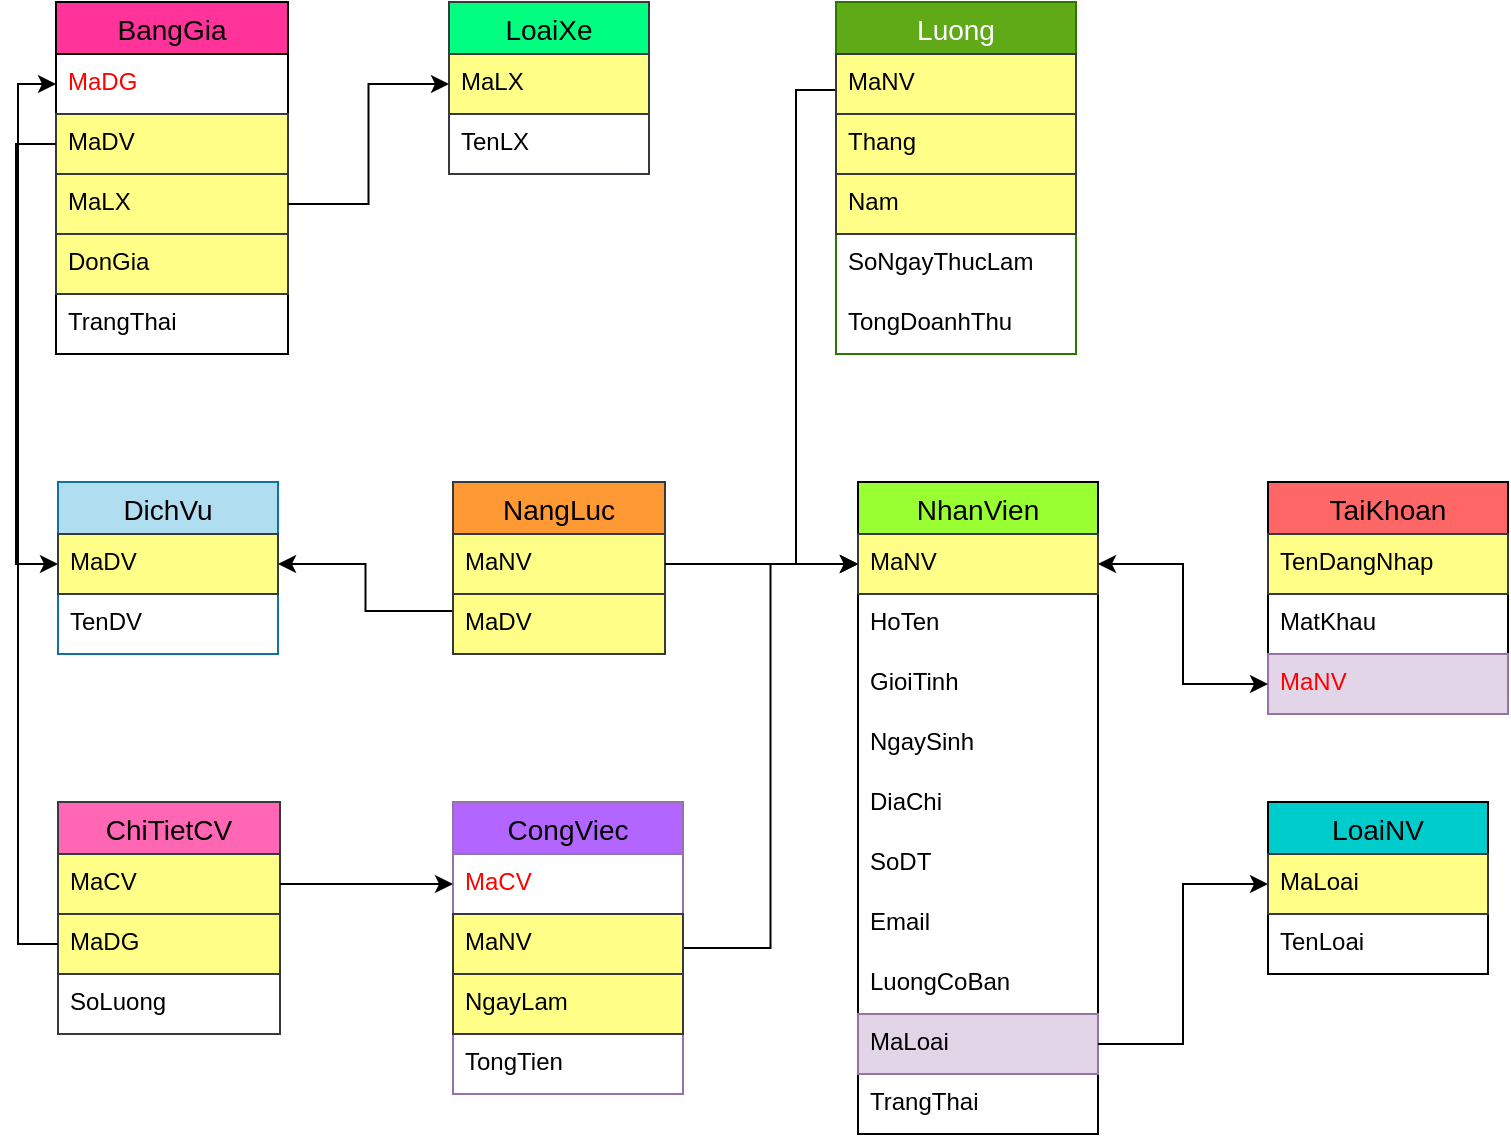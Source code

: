 <mxfile version="14.6.5" type="device"><diagram id="8JvieaTXI0b0e8vlTGJI" name="Page-1"><mxGraphModel dx="1038" dy="640" grid="1" gridSize="10" guides="1" tooltips="1" connect="1" arrows="1" fold="1" page="1" pageScale="1" pageWidth="827" pageHeight="1169" math="0" shadow="0"><root><mxCell id="0"/><mxCell id="1" parent="0"/><mxCell id="tFqest45s-WkTPsdqSmj-1" value="NhanVien" style="swimlane;fontStyle=0;childLayout=stackLayout;horizontal=1;startSize=26;horizontalStack=0;resizeParent=1;resizeParentMax=0;resizeLast=0;collapsible=1;marginBottom=0;align=center;fontSize=14;fillColor=#99FF33;" parent="1" vertex="1"><mxGeometry x="461" y="320" width="120" height="326" as="geometry"><mxRectangle x="320" y="104" width="90" height="26" as="alternateBounds"/></mxGeometry></mxCell><mxCell id="tFqest45s-WkTPsdqSmj-2" value="MaNV" style="text;strokeColor=#36393d;spacingLeft=4;spacingRight=4;overflow=hidden;rotatable=0;points=[[0,0.5],[1,0.5]];portConstraint=eastwest;fontSize=12;fillColor=#ffff88;" parent="tFqest45s-WkTPsdqSmj-1" vertex="1"><mxGeometry y="26" width="120" height="30" as="geometry"/></mxCell><mxCell id="tFqest45s-WkTPsdqSmj-3" value="HoTen" style="text;strokeColor=none;fillColor=none;spacingLeft=4;spacingRight=4;overflow=hidden;rotatable=0;points=[[0,0.5],[1,0.5]];portConstraint=eastwest;fontSize=12;" parent="tFqest45s-WkTPsdqSmj-1" vertex="1"><mxGeometry y="56" width="120" height="30" as="geometry"/></mxCell><mxCell id="xC1ilH2dDj7xiFDYkl9g-1" value="GioiTinh" style="text;strokeColor=none;fillColor=none;spacingLeft=4;spacingRight=4;overflow=hidden;rotatable=0;points=[[0,0.5],[1,0.5]];portConstraint=eastwest;fontSize=12;" parent="tFqest45s-WkTPsdqSmj-1" vertex="1"><mxGeometry y="86" width="120" height="30" as="geometry"/></mxCell><mxCell id="xC1ilH2dDj7xiFDYkl9g-2" value="NgaySinh" style="text;strokeColor=none;fillColor=none;spacingLeft=4;spacingRight=4;overflow=hidden;rotatable=0;points=[[0,0.5],[1,0.5]];portConstraint=eastwest;fontSize=12;" parent="tFqest45s-WkTPsdqSmj-1" vertex="1"><mxGeometry y="116" width="120" height="30" as="geometry"/></mxCell><mxCell id="tFqest45s-WkTPsdqSmj-4" value="DiaChi" style="text;strokeColor=none;fillColor=none;spacingLeft=4;spacingRight=4;overflow=hidden;rotatable=0;points=[[0,0.5],[1,0.5]];portConstraint=eastwest;fontSize=12;" parent="tFqest45s-WkTPsdqSmj-1" vertex="1"><mxGeometry y="146" width="120" height="30" as="geometry"/></mxCell><mxCell id="xC1ilH2dDj7xiFDYkl9g-3" value="SoDT" style="text;strokeColor=none;fillColor=none;spacingLeft=4;spacingRight=4;overflow=hidden;rotatable=0;points=[[0,0.5],[1,0.5]];portConstraint=eastwest;fontSize=12;" parent="tFqest45s-WkTPsdqSmj-1" vertex="1"><mxGeometry y="176" width="120" height="30" as="geometry"/></mxCell><mxCell id="xC1ilH2dDj7xiFDYkl9g-4" value="Email" style="text;strokeColor=none;fillColor=none;spacingLeft=4;spacingRight=4;overflow=hidden;rotatable=0;points=[[0,0.5],[1,0.5]];portConstraint=eastwest;fontSize=12;" parent="tFqest45s-WkTPsdqSmj-1" vertex="1"><mxGeometry y="206" width="120" height="30" as="geometry"/></mxCell><mxCell id="xC1ilH2dDj7xiFDYkl9g-50" value="LuongCoBan" style="text;strokeColor=none;fillColor=none;spacingLeft=4;spacingRight=4;overflow=hidden;rotatable=0;points=[[0,0.5],[1,0.5]];portConstraint=eastwest;fontSize=12;" parent="tFqest45s-WkTPsdqSmj-1" vertex="1"><mxGeometry y="236" width="120" height="30" as="geometry"/></mxCell><mxCell id="xC1ilH2dDj7xiFDYkl9g-23" value="MaLoai" style="text;strokeColor=#9673a6;fillColor=#e1d5e7;spacingLeft=4;spacingRight=4;overflow=hidden;rotatable=0;points=[[0,0.5],[1,0.5]];portConstraint=eastwest;fontSize=12;" parent="tFqest45s-WkTPsdqSmj-1" vertex="1"><mxGeometry y="266" width="120" height="30" as="geometry"/></mxCell><mxCell id="xC1ilH2dDj7xiFDYkl9g-5" value="TrangThai" style="text;strokeColor=none;fillColor=none;spacingLeft=4;spacingRight=4;overflow=hidden;rotatable=0;points=[[0,0.5],[1,0.5]];portConstraint=eastwest;fontSize=12;" parent="tFqest45s-WkTPsdqSmj-1" vertex="1"><mxGeometry y="296" width="120" height="30" as="geometry"/></mxCell><mxCell id="xC1ilH2dDj7xiFDYkl9g-6" value="TaiKhoan" style="swimlane;fontStyle=0;childLayout=stackLayout;horizontal=1;startSize=26;horizontalStack=0;resizeParent=1;resizeParentMax=0;resizeLast=0;collapsible=1;marginBottom=0;align=center;fontSize=14;fillColor=#FF6666;" parent="1" vertex="1"><mxGeometry x="666" y="320" width="120" height="116" as="geometry"/></mxCell><mxCell id="xC1ilH2dDj7xiFDYkl9g-7" value="TenDangNhap" style="text;strokeColor=#36393d;spacingLeft=4;spacingRight=4;overflow=hidden;rotatable=0;points=[[0,0.5],[1,0.5]];portConstraint=eastwest;fontSize=12;fillColor=#ffff88;" parent="xC1ilH2dDj7xiFDYkl9g-6" vertex="1"><mxGeometry y="26" width="120" height="30" as="geometry"/></mxCell><mxCell id="xC1ilH2dDj7xiFDYkl9g-9" value="MatKhau" style="text;strokeColor=none;fillColor=none;spacingLeft=4;spacingRight=4;overflow=hidden;rotatable=0;points=[[0,0.5],[1,0.5]];portConstraint=eastwest;fontSize=12;" parent="xC1ilH2dDj7xiFDYkl9g-6" vertex="1"><mxGeometry y="56" width="120" height="30" as="geometry"/></mxCell><mxCell id="xC1ilH2dDj7xiFDYkl9g-11" value="MaNV" style="text;strokeColor=#9673a6;fillColor=#e1d5e7;spacingLeft=4;spacingRight=4;overflow=hidden;rotatable=0;points=[[0,0.5],[1,0.5]];portConstraint=eastwest;fontSize=12;fontColor=#FF0000;" parent="xC1ilH2dDj7xiFDYkl9g-6" vertex="1"><mxGeometry y="86" width="120" height="30" as="geometry"/></mxCell><mxCell id="xC1ilH2dDj7xiFDYkl9g-13" value="LoaiNV" style="swimlane;fontStyle=0;childLayout=stackLayout;horizontal=1;startSize=26;horizontalStack=0;resizeParent=1;resizeParentMax=0;resizeLast=0;collapsible=1;marginBottom=0;align=center;fontSize=14;fillColor=#00CCCC;" parent="1" vertex="1"><mxGeometry x="666" y="480" width="110" height="86" as="geometry"/></mxCell><mxCell id="xC1ilH2dDj7xiFDYkl9g-14" value="MaLoai" style="text;strokeColor=#36393d;spacingLeft=4;spacingRight=4;overflow=hidden;rotatable=0;points=[[0,0.5],[1,0.5]];portConstraint=eastwest;fontSize=12;fillColor=#ffff88;" parent="xC1ilH2dDj7xiFDYkl9g-13" vertex="1"><mxGeometry y="26" width="110" height="30" as="geometry"/></mxCell><mxCell id="xC1ilH2dDj7xiFDYkl9g-15" value="TenLoai" style="text;strokeColor=none;fillColor=none;spacingLeft=4;spacingRight=4;overflow=hidden;rotatable=0;points=[[0,0.5],[1,0.5]];portConstraint=eastwest;fontSize=12;" parent="xC1ilH2dDj7xiFDYkl9g-13" vertex="1"><mxGeometry y="56" width="110" height="30" as="geometry"/></mxCell><mxCell id="xC1ilH2dDj7xiFDYkl9g-17" style="edgeStyle=orthogonalEdgeStyle;rounded=0;orthogonalLoop=1;jettySize=auto;html=1;exitX=1;exitY=0.5;exitDx=0;exitDy=0;" parent="xC1ilH2dDj7xiFDYkl9g-13" source="xC1ilH2dDj7xiFDYkl9g-15" target="xC1ilH2dDj7xiFDYkl9g-15" edge="1"><mxGeometry relative="1" as="geometry"/></mxCell><mxCell id="xC1ilH2dDj7xiFDYkl9g-21" style="rounded=0;orthogonalLoop=1;jettySize=auto;html=1;exitX=1;exitY=0.5;exitDx=0;exitDy=0;entryX=0;entryY=0.5;entryDx=0;entryDy=0;edgeStyle=orthogonalEdgeStyle;startArrow=classic;startFill=1;" parent="1" source="tFqest45s-WkTPsdqSmj-2" target="xC1ilH2dDj7xiFDYkl9g-11" edge="1"><mxGeometry relative="1" as="geometry"/></mxCell><mxCell id="xC1ilH2dDj7xiFDYkl9g-26" value="DichVu" style="swimlane;fontStyle=0;childLayout=stackLayout;horizontal=1;startSize=26;horizontalStack=0;resizeParent=1;resizeParentMax=0;resizeLast=0;collapsible=1;marginBottom=0;align=center;fontSize=14;strokeColor=#10739e;fillColor=#b1ddf0;" parent="1" vertex="1"><mxGeometry x="61" y="320" width="110" height="86" as="geometry"/></mxCell><mxCell id="xC1ilH2dDj7xiFDYkl9g-27" value="MaDV" style="text;spacingLeft=4;spacingRight=4;overflow=hidden;rotatable=0;points=[[0,0.5],[1,0.5]];portConstraint=eastwest;fontSize=12;fillColor=#ffff88;strokeColor=#36393d;" parent="xC1ilH2dDj7xiFDYkl9g-26" vertex="1"><mxGeometry y="26" width="110" height="30" as="geometry"/></mxCell><mxCell id="xC1ilH2dDj7xiFDYkl9g-28" value="TenDV" style="text;strokeColor=none;fillColor=none;spacingLeft=4;spacingRight=4;overflow=hidden;rotatable=0;points=[[0,0.5],[1,0.5]];portConstraint=eastwest;fontSize=12;" parent="xC1ilH2dDj7xiFDYkl9g-26" vertex="1"><mxGeometry y="56" width="110" height="30" as="geometry"/></mxCell><mxCell id="xC1ilH2dDj7xiFDYkl9g-34" style="edgeStyle=orthogonalEdgeStyle;rounded=0;orthogonalLoop=1;jettySize=auto;html=1;exitX=1;exitY=0.5;exitDx=0;exitDy=0;startArrow=classic;startFill=1;" parent="xC1ilH2dDj7xiFDYkl9g-26" source="xC1ilH2dDj7xiFDYkl9g-28" target="xC1ilH2dDj7xiFDYkl9g-28" edge="1"><mxGeometry relative="1" as="geometry"/></mxCell><mxCell id="xC1ilH2dDj7xiFDYkl9g-54" style="edgeStyle=orthogonalEdgeStyle;rounded=0;orthogonalLoop=1;jettySize=auto;html=1;exitX=0;exitY=0.75;exitDx=0;exitDy=0;entryX=1;entryY=0.5;entryDx=0;entryDy=0;startArrow=none;startFill=0;" parent="1" source="xC1ilH2dDj7xiFDYkl9g-35" target="xC1ilH2dDj7xiFDYkl9g-27" edge="1"><mxGeometry relative="1" as="geometry"/></mxCell><mxCell id="xC1ilH2dDj7xiFDYkl9g-35" value="NangLuc" style="swimlane;fontStyle=0;childLayout=stackLayout;horizontal=1;startSize=26;horizontalStack=0;resizeParent=1;resizeParentMax=0;resizeLast=0;collapsible=1;marginBottom=0;align=center;fontSize=14;strokeColor=#36393d;fillColor=#FF9933;" parent="1" vertex="1"><mxGeometry x="258.5" y="320" width="106" height="86" as="geometry"/></mxCell><mxCell id="xC1ilH2dDj7xiFDYkl9g-36" value="MaNV" style="text;strokeColor=#36393d;spacingLeft=4;spacingRight=4;overflow=hidden;rotatable=0;points=[[0,0.5],[1,0.5]];portConstraint=eastwest;fontSize=12;fillColor=#ffff88;" parent="xC1ilH2dDj7xiFDYkl9g-35" vertex="1"><mxGeometry y="26" width="106" height="30" as="geometry"/></mxCell><mxCell id="xC1ilH2dDj7xiFDYkl9g-37" value="MaDV" style="text;strokeColor=#36393d;spacingLeft=4;spacingRight=4;overflow=hidden;rotatable=0;points=[[0,0.5],[1,0.5]];portConstraint=eastwest;fontSize=12;fillColor=#ffff88;" parent="xC1ilH2dDj7xiFDYkl9g-35" vertex="1"><mxGeometry y="56" width="106" height="30" as="geometry"/></mxCell><mxCell id="xC1ilH2dDj7xiFDYkl9g-55" style="edgeStyle=orthogonalEdgeStyle;rounded=0;orthogonalLoop=1;jettySize=auto;html=1;exitX=1;exitY=0.5;exitDx=0;exitDy=0;entryX=0;entryY=0.5;entryDx=0;entryDy=0;startArrow=none;startFill=0;" parent="1" source="xC1ilH2dDj7xiFDYkl9g-39" target="tFqest45s-WkTPsdqSmj-2" edge="1"><mxGeometry relative="1" as="geometry"><mxPoint x="373.5" y="593" as="sourcePoint"/></mxGeometry></mxCell><mxCell id="xC1ilH2dDj7xiFDYkl9g-39" value="CongViec" style="swimlane;fontStyle=0;childLayout=stackLayout;horizontal=1;startSize=26;horizontalStack=0;resizeParent=1;resizeParentMax=0;resizeLast=0;collapsible=1;marginBottom=0;align=center;fontSize=14;strokeColor=#9673a6;fillColor=#B266FF;" parent="1" vertex="1"><mxGeometry x="258.5" y="480" width="115" height="146" as="geometry"><mxRectangle x="40" y="340" width="90" height="26" as="alternateBounds"/></mxGeometry></mxCell><mxCell id="xC1ilH2dDj7xiFDYkl9g-40" value="MaCV" style="text;spacingLeft=4;spacingRight=4;overflow=hidden;rotatable=0;points=[[0,0.5],[1,0.5]];portConstraint=eastwest;fontSize=12;fontColor=#FF0000;" parent="xC1ilH2dDj7xiFDYkl9g-39" vertex="1"><mxGeometry y="26" width="115" height="30" as="geometry"/></mxCell><mxCell id="xC1ilH2dDj7xiFDYkl9g-41" value="MaNV" style="text;strokeColor=#36393d;fillColor=#ffff88;spacingLeft=4;spacingRight=4;overflow=hidden;rotatable=0;points=[[0,0.5],[1,0.5]];portConstraint=eastwest;fontSize=12;" parent="xC1ilH2dDj7xiFDYkl9g-39" vertex="1"><mxGeometry y="56" width="115" height="30" as="geometry"/></mxCell><mxCell id="xC1ilH2dDj7xiFDYkl9g-42" value="NgayLam" style="text;strokeColor=#36393d;fillColor=#ffff88;spacingLeft=4;spacingRight=4;overflow=hidden;rotatable=0;points=[[0,0.5],[1,0.5]];portConstraint=eastwest;fontSize=12;" parent="xC1ilH2dDj7xiFDYkl9g-39" vertex="1"><mxGeometry y="86" width="115" height="30" as="geometry"/></mxCell><mxCell id="xC1ilH2dDj7xiFDYkl9g-43" value="TongTien" style="text;strokeColor=none;fillColor=none;spacingLeft=4;spacingRight=4;overflow=hidden;rotatable=0;points=[[0,0.5],[1,0.5]];portConstraint=eastwest;fontSize=12;" parent="xC1ilH2dDj7xiFDYkl9g-39" vertex="1"><mxGeometry y="116" width="115" height="30" as="geometry"/></mxCell><mxCell id="xC1ilH2dDj7xiFDYkl9g-44" value="ChiTietCV" style="swimlane;fontStyle=0;childLayout=stackLayout;horizontal=1;startSize=26;horizontalStack=0;resizeParent=1;resizeParentMax=0;resizeLast=0;collapsible=1;marginBottom=0;align=center;fontSize=14;strokeColor=#36393d;fillColor=#FF66B3;" parent="1" vertex="1"><mxGeometry x="61" y="480" width="111" height="116" as="geometry"/></mxCell><mxCell id="xC1ilH2dDj7xiFDYkl9g-45" value="MaCV" style="text;strokeColor=#36393d;spacingLeft=4;spacingRight=4;overflow=hidden;rotatable=0;points=[[0,0.5],[1,0.5]];portConstraint=eastwest;fontSize=12;fillColor=#ffff88;" parent="xC1ilH2dDj7xiFDYkl9g-44" vertex="1"><mxGeometry y="26" width="111" height="30" as="geometry"/></mxCell><mxCell id="xC1ilH2dDj7xiFDYkl9g-46" value="MaDG" style="text;strokeColor=#36393d;spacingLeft=4;spacingRight=4;overflow=hidden;rotatable=0;points=[[0,0.5],[1,0.5]];portConstraint=eastwest;fontSize=12;fillColor=#ffff88;" parent="xC1ilH2dDj7xiFDYkl9g-44" vertex="1"><mxGeometry y="56" width="111" height="30" as="geometry"/></mxCell><mxCell id="xC1ilH2dDj7xiFDYkl9g-47" value="SoLuong" style="text;strokeColor=none;fillColor=none;spacingLeft=4;spacingRight=4;overflow=hidden;rotatable=0;points=[[0,0.5],[1,0.5]];portConstraint=eastwest;fontSize=12;" parent="xC1ilH2dDj7xiFDYkl9g-44" vertex="1"><mxGeometry y="86" width="111" height="30" as="geometry"/></mxCell><mxCell id="xC1ilH2dDj7xiFDYkl9g-52" style="edgeStyle=orthogonalEdgeStyle;rounded=0;orthogonalLoop=1;jettySize=auto;html=1;exitX=1;exitY=0.5;exitDx=0;exitDy=0;entryX=0;entryY=0.5;entryDx=0;entryDy=0;startArrow=none;startFill=0;" parent="1" source="xC1ilH2dDj7xiFDYkl9g-36" target="tFqest45s-WkTPsdqSmj-2" edge="1"><mxGeometry relative="1" as="geometry"/></mxCell><mxCell id="xC1ilH2dDj7xiFDYkl9g-56" style="edgeStyle=orthogonalEdgeStyle;rounded=0;orthogonalLoop=1;jettySize=auto;html=1;exitX=1;exitY=0.5;exitDx=0;exitDy=0;startArrow=none;startFill=0;" parent="1" source="xC1ilH2dDj7xiFDYkl9g-45" target="xC1ilH2dDj7xiFDYkl9g-40" edge="1"><mxGeometry relative="1" as="geometry"/></mxCell><mxCell id="X1grJSGs6ITFp1xUr6Gz-18" style="edgeStyle=orthogonalEdgeStyle;rounded=0;orthogonalLoop=1;jettySize=auto;html=1;exitX=0;exitY=0.25;exitDx=0;exitDy=0;" parent="1" source="xC1ilH2dDj7xiFDYkl9g-58" target="tFqest45s-WkTPsdqSmj-2" edge="1"><mxGeometry relative="1" as="geometry"/></mxCell><mxCell id="xC1ilH2dDj7xiFDYkl9g-58" value="Luong" style="swimlane;fontStyle=0;childLayout=stackLayout;horizontal=1;startSize=26;horizontalStack=0;resizeParent=1;resizeParentMax=0;resizeLast=0;collapsible=1;marginBottom=0;align=center;fontSize=14;strokeColor=#2D7600;fillColor=#60a917;fontColor=#ffffff;" parent="1" vertex="1"><mxGeometry x="450" y="80" width="120" height="176" as="geometry"/></mxCell><mxCell id="xC1ilH2dDj7xiFDYkl9g-59" value="MaNV" style="text;strokeColor=#36393d;fillColor=#ffff88;spacingLeft=4;spacingRight=4;overflow=hidden;rotatable=0;points=[[0,0.5],[1,0.5]];portConstraint=eastwest;fontSize=12;" parent="xC1ilH2dDj7xiFDYkl9g-58" vertex="1"><mxGeometry y="26" width="120" height="30" as="geometry"/></mxCell><mxCell id="xC1ilH2dDj7xiFDYkl9g-60" value="Thang" style="text;strokeColor=#36393d;fillColor=#ffff88;spacingLeft=4;spacingRight=4;overflow=hidden;rotatable=0;points=[[0,0.5],[1,0.5]];portConstraint=eastwest;fontSize=12;" parent="xC1ilH2dDj7xiFDYkl9g-58" vertex="1"><mxGeometry y="56" width="120" height="30" as="geometry"/></mxCell><mxCell id="xC1ilH2dDj7xiFDYkl9g-61" value="Nam" style="text;strokeColor=#36393d;fillColor=#ffff88;spacingLeft=4;spacingRight=4;overflow=hidden;rotatable=0;points=[[0,0.5],[1,0.5]];portConstraint=eastwest;fontSize=12;" parent="xC1ilH2dDj7xiFDYkl9g-58" vertex="1"><mxGeometry y="86" width="120" height="30" as="geometry"/></mxCell><mxCell id="xC1ilH2dDj7xiFDYkl9g-63" value="SoNgayThucLam" style="text;strokeColor=none;fillColor=none;spacingLeft=4;spacingRight=4;overflow=hidden;rotatable=0;points=[[0,0.5],[1,0.5]];portConstraint=eastwest;fontSize=12;" parent="xC1ilH2dDj7xiFDYkl9g-58" vertex="1"><mxGeometry y="116" width="120" height="30" as="geometry"/></mxCell><mxCell id="xC1ilH2dDj7xiFDYkl9g-62" value="TongDoanhThu" style="text;strokeColor=none;fillColor=none;spacingLeft=4;spacingRight=4;overflow=hidden;rotatable=0;points=[[0,0.5],[1,0.5]];portConstraint=eastwest;fontSize=12;" parent="xC1ilH2dDj7xiFDYkl9g-58" vertex="1"><mxGeometry y="146" width="120" height="30" as="geometry"/></mxCell><mxCell id="RVPMmVNWZlAexTr-eSuX-1" style="edgeStyle=orthogonalEdgeStyle;rounded=0;orthogonalLoop=1;jettySize=auto;html=1;exitX=1;exitY=0.5;exitDx=0;exitDy=0;entryX=0;entryY=0.5;entryDx=0;entryDy=0;" parent="1" source="xC1ilH2dDj7xiFDYkl9g-23" target="xC1ilH2dDj7xiFDYkl9g-14" edge="1"><mxGeometry relative="1" as="geometry"/></mxCell><mxCell id="X1grJSGs6ITFp1xUr6Gz-1" value="LoaiXe" style="swimlane;fontStyle=0;childLayout=stackLayout;horizontal=1;startSize=26;horizontalStack=0;resizeParent=1;resizeParentMax=0;resizeLast=0;collapsible=1;marginBottom=0;align=center;fontSize=14;strokeColor=#36393d;fillColor=#00FF80;" parent="1" vertex="1"><mxGeometry x="256.5" y="80" width="100" height="86" as="geometry"/></mxCell><mxCell id="X1grJSGs6ITFp1xUr6Gz-2" value="MaLX" style="text;strokeColor=#36393d;fillColor=#ffff88;spacingLeft=4;spacingRight=4;overflow=hidden;rotatable=0;points=[[0,0.5],[1,0.5]];portConstraint=eastwest;fontSize=12;" parent="X1grJSGs6ITFp1xUr6Gz-1" vertex="1"><mxGeometry y="26" width="100" height="30" as="geometry"/></mxCell><mxCell id="X1grJSGs6ITFp1xUr6Gz-3" value="TenLX" style="text;strokeColor=none;fillColor=none;spacingLeft=4;spacingRight=4;overflow=hidden;rotatable=0;points=[[0,0.5],[1,0.5]];portConstraint=eastwest;fontSize=12;" parent="X1grJSGs6ITFp1xUr6Gz-1" vertex="1"><mxGeometry y="56" width="100" height="30" as="geometry"/></mxCell><mxCell id="X1grJSGs6ITFp1xUr6Gz-5" value="BangGia" style="swimlane;fontStyle=0;childLayout=stackLayout;horizontal=1;startSize=26;horizontalStack=0;resizeParent=1;resizeParentMax=0;resizeLast=0;collapsible=1;marginBottom=0;align=center;fontSize=14;fillColor=#FF3399;" parent="1" vertex="1"><mxGeometry x="60" y="80" width="116" height="176" as="geometry"/></mxCell><mxCell id="X1grJSGs6ITFp1xUr6Gz-10" value="MaDG" style="text;spacingLeft=4;spacingRight=4;overflow=hidden;rotatable=0;points=[[0,0.5],[1,0.5]];portConstraint=eastwest;fontSize=12;labelBackgroundColor=none;fontColor=#FF0000;" parent="X1grJSGs6ITFp1xUr6Gz-5" vertex="1"><mxGeometry y="26" width="116" height="30" as="geometry"/></mxCell><mxCell id="X1grJSGs6ITFp1xUr6Gz-6" value="MaDV" style="text;strokeColor=#36393d;fillColor=#ffff88;spacingLeft=4;spacingRight=4;overflow=hidden;rotatable=0;points=[[0,0.5],[1,0.5]];portConstraint=eastwest;fontSize=12;" parent="X1grJSGs6ITFp1xUr6Gz-5" vertex="1"><mxGeometry y="56" width="116" height="30" as="geometry"/></mxCell><mxCell id="X1grJSGs6ITFp1xUr6Gz-7" value="MaLX" style="text;strokeColor=#36393d;fillColor=#ffff88;spacingLeft=4;spacingRight=4;overflow=hidden;rotatable=0;points=[[0,0.5],[1,0.5]];portConstraint=eastwest;fontSize=12;" parent="X1grJSGs6ITFp1xUr6Gz-5" vertex="1"><mxGeometry y="86" width="116" height="30" as="geometry"/></mxCell><mxCell id="s0dEsff-XPkxL-3wcPNg-1" value="DonGia" style="text;strokeColor=#36393d;fillColor=#ffff88;spacingLeft=4;spacingRight=4;overflow=hidden;rotatable=0;points=[[0,0.5],[1,0.5]];portConstraint=eastwest;fontSize=12;" parent="X1grJSGs6ITFp1xUr6Gz-5" vertex="1"><mxGeometry y="116" width="116" height="30" as="geometry"/></mxCell><mxCell id="eLpU2kmyenGp8OWT8Cto-1" value="TrangThai" style="text;strokeColor=none;fillColor=none;spacingLeft=4;spacingRight=4;overflow=hidden;rotatable=0;points=[[0,0.5],[1,0.5]];portConstraint=eastwest;fontSize=12;" parent="X1grJSGs6ITFp1xUr6Gz-5" vertex="1"><mxGeometry y="146" width="116" height="30" as="geometry"/></mxCell><mxCell id="X1grJSGs6ITFp1xUr6Gz-13" style="edgeStyle=orthogonalEdgeStyle;rounded=0;orthogonalLoop=1;jettySize=auto;html=1;exitX=0;exitY=0.5;exitDx=0;exitDy=0;entryX=0;entryY=0.5;entryDx=0;entryDy=0;" parent="1" source="xC1ilH2dDj7xiFDYkl9g-46" target="X1grJSGs6ITFp1xUr6Gz-10" edge="1"><mxGeometry relative="1" as="geometry"/></mxCell><mxCell id="X1grJSGs6ITFp1xUr6Gz-16" style="edgeStyle=orthogonalEdgeStyle;rounded=0;orthogonalLoop=1;jettySize=auto;html=1;exitX=1;exitY=0.5;exitDx=0;exitDy=0;" parent="1" source="X1grJSGs6ITFp1xUr6Gz-7" target="X1grJSGs6ITFp1xUr6Gz-2" edge="1"><mxGeometry relative="1" as="geometry"/></mxCell><mxCell id="X1grJSGs6ITFp1xUr6Gz-20" style="edgeStyle=orthogonalEdgeStyle;rounded=0;orthogonalLoop=1;jettySize=auto;html=1;exitX=0;exitY=0.5;exitDx=0;exitDy=0;entryX=0;entryY=0.5;entryDx=0;entryDy=0;" parent="1" source="X1grJSGs6ITFp1xUr6Gz-6" target="xC1ilH2dDj7xiFDYkl9g-27" edge="1"><mxGeometry relative="1" as="geometry"/></mxCell></root></mxGraphModel></diagram></mxfile>